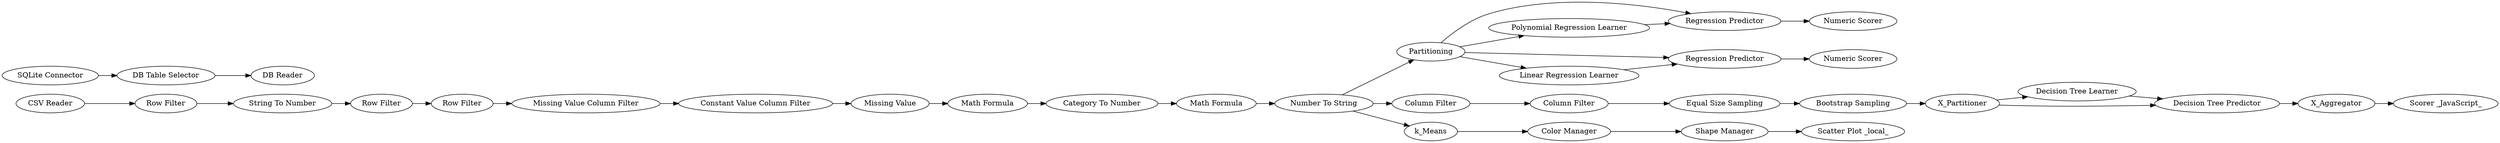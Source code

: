 digraph {
	"5036071903055715364_141" [label="Column Filter"]
	"5036071903055715364_4" [label="Shape Manager"]
	"5036071903055715364_41" [label="Row Filter"]
	"5036071903055715364_94" [label="Regression Predictor"]
	"5036071903055715364_7" [label="Row Filter"]
	"5036071903055715364_39" [label="Row Filter"]
	"5036071903055715364_136" [label=X_Aggregator]
	"5036071903055715364_139" [label="Scorer _JavaScript_"]
	"5036071903055715364_72" [label=Partitioning]
	"5036071903055715364_5" [label="CSV Reader"]
	"5036071903055715364_56" [label="Number To String"]
	"5036071903055715364_140" [label="Column Filter"]
	"5036071903055715364_45" [label="Missing Value"]
	"5036071903055715364_27" [label="DB Reader"]
	"5036071903055715364_135" [label=X_Partitioner]
	"5036071903055715364_42" [label="Missing Value Column Filter"]
	"5036071903055715364_137" [label="Decision Tree Learner"]
	"5036071903055715364_74" [label="Regression Predictor"]
	"5036071903055715364_79" [label="Color Manager"]
	"5036071903055715364_80" [label="Scatter Plot _local_"]
	"5036071903055715364_138" [label="Decision Tree Predictor"]
	"5036071903055715364_78" [label=k_Means]
	"5036071903055715364_143" [label="Bootstrap Sampling"]
	"5036071903055715364_51" [label="Math Formula"]
	"5036071903055715364_95" [label="Numeric Scorer"]
	"5036071903055715364_93" [label="Polynomial Regression Learner"]
	"5036071903055715364_73" [label="Linear Regression Learner"]
	"5036071903055715364_142" [label="Equal Size Sampling"]
	"5036071903055715364_28" [label="DB Table Selector"]
	"5036071903055715364_49" [label="Math Formula"]
	"5036071903055715364_75" [label="Numeric Scorer"]
	"5036071903055715364_44" [label="Constant Value Column Filter"]
	"5036071903055715364_48" [label="Category To Number"]
	"5036071903055715364_30" [label="String To Number"]
	"5036071903055715364_25" [label="SQLite Connector"]
	"5036071903055715364_39" -> "5036071903055715364_41"
	"5036071903055715364_7" -> "5036071903055715364_30"
	"5036071903055715364_56" -> "5036071903055715364_78"
	"5036071903055715364_56" -> "5036071903055715364_140"
	"5036071903055715364_48" -> "5036071903055715364_51"
	"5036071903055715364_138" -> "5036071903055715364_136"
	"5036071903055715364_140" -> "5036071903055715364_141"
	"5036071903055715364_4" -> "5036071903055715364_80"
	"5036071903055715364_30" -> "5036071903055715364_39"
	"5036071903055715364_56" -> "5036071903055715364_72"
	"5036071903055715364_143" -> "5036071903055715364_135"
	"5036071903055715364_78" -> "5036071903055715364_79"
	"5036071903055715364_137" -> "5036071903055715364_138"
	"5036071903055715364_28" -> "5036071903055715364_27"
	"5036071903055715364_142" -> "5036071903055715364_143"
	"5036071903055715364_42" -> "5036071903055715364_44"
	"5036071903055715364_25" -> "5036071903055715364_28"
	"5036071903055715364_136" -> "5036071903055715364_139"
	"5036071903055715364_73" -> "5036071903055715364_74"
	"5036071903055715364_72" -> "5036071903055715364_94"
	"5036071903055715364_49" -> "5036071903055715364_48"
	"5036071903055715364_135" -> "5036071903055715364_137"
	"5036071903055715364_51" -> "5036071903055715364_56"
	"5036071903055715364_72" -> "5036071903055715364_74"
	"5036071903055715364_135" -> "5036071903055715364_138"
	"5036071903055715364_72" -> "5036071903055715364_73"
	"5036071903055715364_41" -> "5036071903055715364_42"
	"5036071903055715364_72" -> "5036071903055715364_93"
	"5036071903055715364_44" -> "5036071903055715364_45"
	"5036071903055715364_5" -> "5036071903055715364_7"
	"5036071903055715364_93" -> "5036071903055715364_94"
	"5036071903055715364_74" -> "5036071903055715364_75"
	"5036071903055715364_79" -> "5036071903055715364_4"
	"5036071903055715364_141" -> "5036071903055715364_142"
	"5036071903055715364_45" -> "5036071903055715364_49"
	"5036071903055715364_94" -> "5036071903055715364_95"
	rankdir=LR
}
